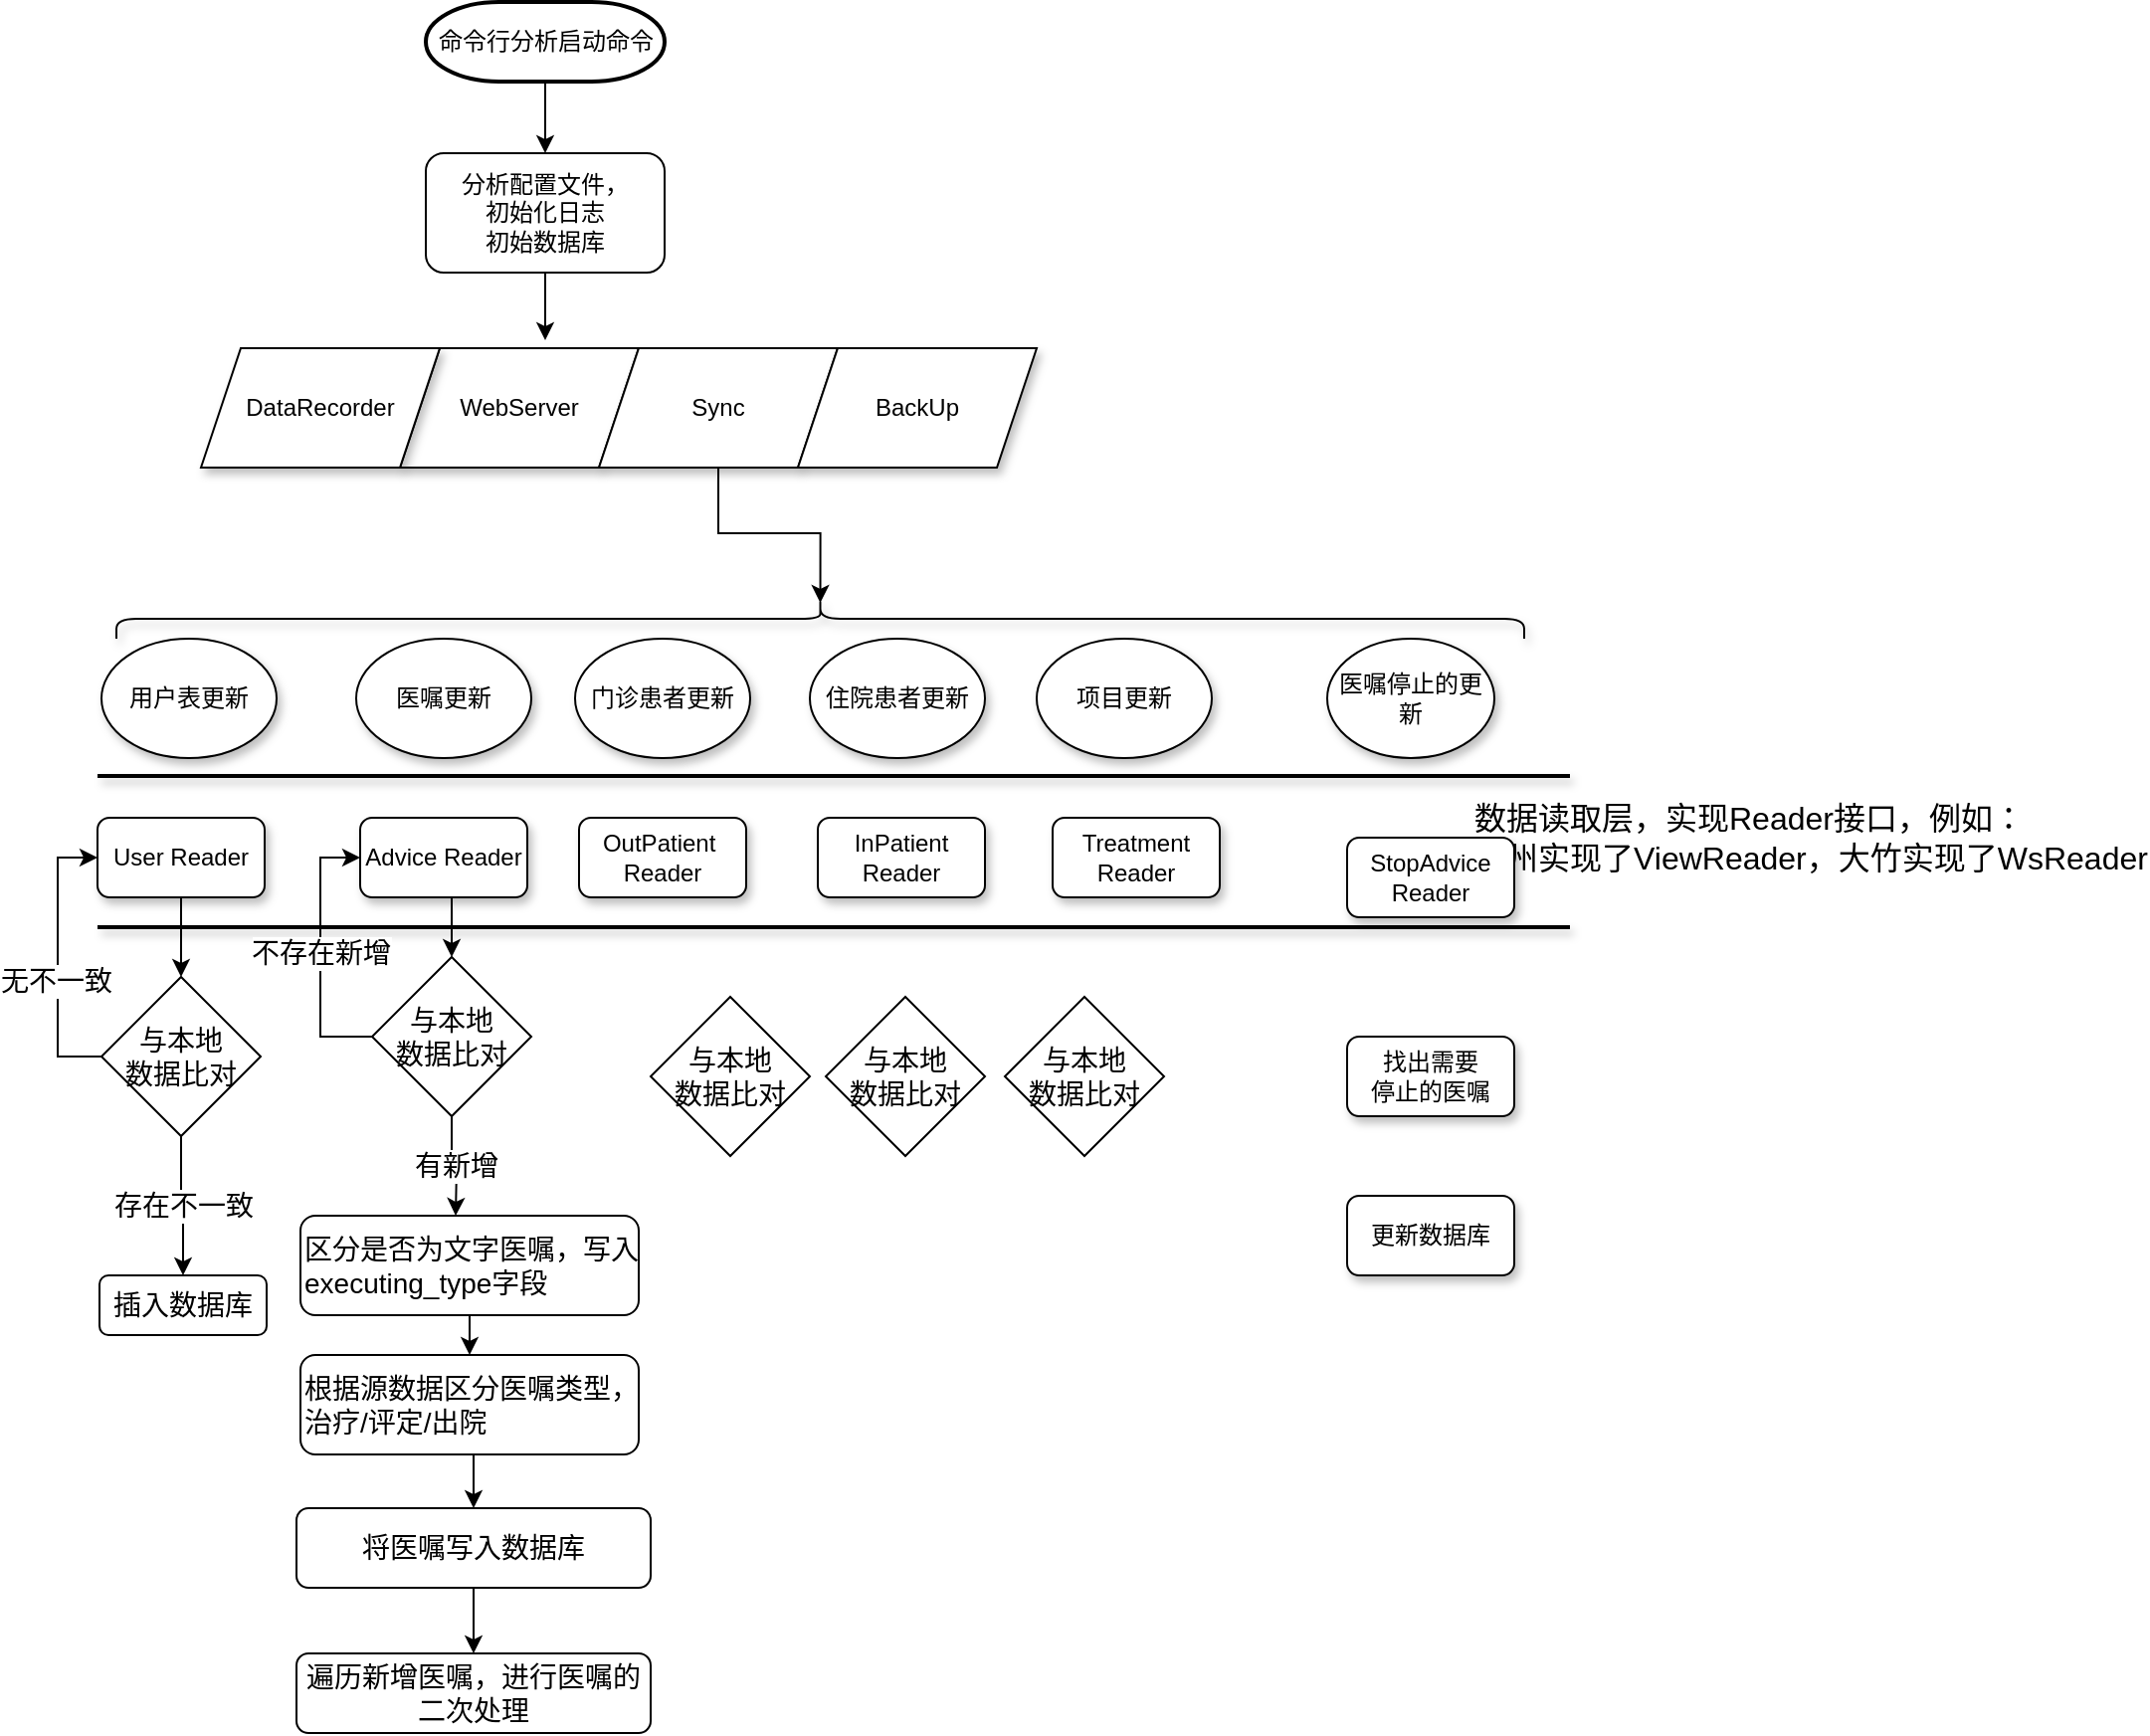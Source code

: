 <mxfile version="14.2.7" type="github">
  <diagram id="6a731a19-8d31-9384-78a2-239565b7b9f0" name="Page-1">
    <mxGraphModel dx="2062" dy="762" grid="1" gridSize="10" guides="1" tooltips="1" connect="1" arrows="1" fold="1" page="1" pageScale="1" pageWidth="1169" pageHeight="827" background="#ffffff" math="0" shadow="0">
      <root>
        <mxCell id="0" />
        <mxCell id="1" parent="0" />
        <mxCell id="AJ3HKmLrgSViQPSU0R3i-60" style="edgeStyle=orthogonalEdgeStyle;rounded=0;orthogonalLoop=1;jettySize=auto;html=1;exitX=0.5;exitY=1;exitDx=0;exitDy=0;exitPerimeter=0;entryX=0.5;entryY=0;entryDx=0;entryDy=0;" edge="1" parent="1" source="2" target="AJ3HKmLrgSViQPSU0R3i-58">
          <mxGeometry relative="1" as="geometry">
            <Array as="points">
              <mxPoint x="405" y="90" />
            </Array>
          </mxGeometry>
        </mxCell>
        <mxCell id="2" value="命令行分析启动命令" style="shape=mxgraph.flowchart.terminator;strokeWidth=2;gradientColor=none;gradientDirection=north;fontStyle=0;html=1;" parent="1" vertex="1">
          <mxGeometry x="345" y="30" width="120" height="40" as="geometry" />
        </mxCell>
        <mxCell id="AJ3HKmLrgSViQPSU0R3i-57" value="WebServer" style="shape=parallelogram;perimeter=parallelogramPerimeter;whiteSpace=wrap;html=1;fixedSize=1;shadow=1;" vertex="1" parent="1">
          <mxGeometry x="332" y="204" width="120" height="60" as="geometry" />
        </mxCell>
        <mxCell id="AJ3HKmLrgSViQPSU0R3i-80" style="edgeStyle=orthogonalEdgeStyle;rounded=0;orthogonalLoop=1;jettySize=auto;html=1;exitX=0.5;exitY=1;exitDx=0;exitDy=0;" edge="1" parent="1" source="AJ3HKmLrgSViQPSU0R3i-58">
          <mxGeometry relative="1" as="geometry">
            <mxPoint x="405" y="200" as="targetPoint" />
          </mxGeometry>
        </mxCell>
        <mxCell id="AJ3HKmLrgSViQPSU0R3i-58" value="分析配置文件，&lt;br&gt;初始化日志&lt;br&gt;初始数据库" style="rounded=1;whiteSpace=wrap;html=1;" vertex="1" parent="1">
          <mxGeometry x="345" y="106" width="120" height="60" as="geometry" />
        </mxCell>
        <mxCell id="AJ3HKmLrgSViQPSU0R3i-85" style="edgeStyle=orthogonalEdgeStyle;rounded=0;orthogonalLoop=1;jettySize=auto;html=1;exitX=0.5;exitY=1;exitDx=0;exitDy=0;entryX=0.1;entryY=0.5;entryDx=0;entryDy=0;entryPerimeter=0;" edge="1" parent="1" source="AJ3HKmLrgSViQPSU0R3i-61" target="AJ3HKmLrgSViQPSU0R3i-84">
          <mxGeometry relative="1" as="geometry" />
        </mxCell>
        <mxCell id="AJ3HKmLrgSViQPSU0R3i-61" value="Sync" style="shape=parallelogram;perimeter=parallelogramPerimeter;whiteSpace=wrap;html=1;fixedSize=1;shadow=1;" vertex="1" parent="1">
          <mxGeometry x="432" y="204" width="120" height="60" as="geometry" />
        </mxCell>
        <mxCell id="AJ3HKmLrgSViQPSU0R3i-62" value="DataRecorder" style="shape=parallelogram;perimeter=parallelogramPerimeter;whiteSpace=wrap;html=1;fixedSize=1;shadow=1;" vertex="1" parent="1">
          <mxGeometry x="232" y="204" width="120" height="60" as="geometry" />
        </mxCell>
        <mxCell id="AJ3HKmLrgSViQPSU0R3i-63" value="BackUp" style="shape=parallelogram;perimeter=parallelogramPerimeter;whiteSpace=wrap;html=1;fixedSize=1;shadow=1;" vertex="1" parent="1">
          <mxGeometry x="532" y="204" width="120" height="60" as="geometry" />
        </mxCell>
        <mxCell id="AJ3HKmLrgSViQPSU0R3i-83" value="用户表更新" style="ellipse;whiteSpace=wrap;html=1;shadow=1;" vertex="1" parent="1">
          <mxGeometry x="182" y="350" width="88" height="60" as="geometry" />
        </mxCell>
        <mxCell id="AJ3HKmLrgSViQPSU0R3i-84" value="" style="shape=curlyBracket;whiteSpace=wrap;html=1;rounded=1;shadow=1;rotation=90;" vertex="1" parent="1">
          <mxGeometry x="533.25" y="-13.75" width="20" height="707.5" as="geometry" />
        </mxCell>
        <mxCell id="AJ3HKmLrgSViQPSU0R3i-87" value="医嘱更新" style="ellipse;whiteSpace=wrap;html=1;shadow=1;" vertex="1" parent="1">
          <mxGeometry x="310" y="350" width="88" height="60" as="geometry" />
        </mxCell>
        <mxCell id="AJ3HKmLrgSViQPSU0R3i-88" value="门诊患者更新" style="ellipse;whiteSpace=wrap;html=1;shadow=1;" vertex="1" parent="1">
          <mxGeometry x="420" y="350" width="88" height="60" as="geometry" />
        </mxCell>
        <mxCell id="AJ3HKmLrgSViQPSU0R3i-89" value="住院患者更新" style="ellipse;whiteSpace=wrap;html=1;shadow=1;" vertex="1" parent="1">
          <mxGeometry x="538" y="350" width="88" height="60" as="geometry" />
        </mxCell>
        <mxCell id="AJ3HKmLrgSViQPSU0R3i-90" value="项目更新" style="ellipse;whiteSpace=wrap;html=1;shadow=1;" vertex="1" parent="1">
          <mxGeometry x="652" y="350" width="88" height="60" as="geometry" />
        </mxCell>
        <mxCell id="AJ3HKmLrgSViQPSU0R3i-92" value="医嘱停止的更新" style="ellipse;whiteSpace=wrap;html=1;shadow=1;" vertex="1" parent="1">
          <mxGeometry x="798" y="350" width="84" height="60" as="geometry" />
        </mxCell>
        <mxCell id="AJ3HKmLrgSViQPSU0R3i-104" style="edgeStyle=orthogonalEdgeStyle;rounded=0;orthogonalLoop=1;jettySize=auto;html=1;entryX=0.5;entryY=0;entryDx=0;entryDy=0;fontSize=16;" edge="1" parent="1" source="AJ3HKmLrgSViQPSU0R3i-94" target="AJ3HKmLrgSViQPSU0R3i-103">
          <mxGeometry relative="1" as="geometry" />
        </mxCell>
        <mxCell id="AJ3HKmLrgSViQPSU0R3i-94" value="User Reader" style="rounded=1;whiteSpace=wrap;html=1;shadow=1;" vertex="1" parent="1">
          <mxGeometry x="180" y="440" width="84" height="40" as="geometry" />
        </mxCell>
        <mxCell id="AJ3HKmLrgSViQPSU0R3i-122" style="edgeStyle=orthogonalEdgeStyle;rounded=0;orthogonalLoop=1;jettySize=auto;html=1;exitX=0.5;exitY=1;exitDx=0;exitDy=0;entryX=0.5;entryY=0;entryDx=0;entryDy=0;fontSize=14;" edge="1" parent="1" source="AJ3HKmLrgSViQPSU0R3i-95" target="AJ3HKmLrgSViQPSU0R3i-112">
          <mxGeometry relative="1" as="geometry" />
        </mxCell>
        <mxCell id="AJ3HKmLrgSViQPSU0R3i-95" value="Advice Reader" style="rounded=1;whiteSpace=wrap;html=1;shadow=1;" vertex="1" parent="1">
          <mxGeometry x="312" y="440" width="84" height="40" as="geometry" />
        </mxCell>
        <mxCell id="AJ3HKmLrgSViQPSU0R3i-96" value="OutPatient&amp;nbsp;&lt;br&gt;Reader" style="rounded=1;whiteSpace=wrap;html=1;shadow=1;" vertex="1" parent="1">
          <mxGeometry x="422" y="440" width="84" height="40" as="geometry" />
        </mxCell>
        <mxCell id="AJ3HKmLrgSViQPSU0R3i-97" value="InPatient&lt;br&gt;Reader" style="rounded=1;whiteSpace=wrap;html=1;shadow=1;" vertex="1" parent="1">
          <mxGeometry x="542" y="440" width="84" height="40" as="geometry" />
        </mxCell>
        <mxCell id="AJ3HKmLrgSViQPSU0R3i-98" value="Treatment&lt;br&gt;Reader" style="rounded=1;whiteSpace=wrap;html=1;shadow=1;" vertex="1" parent="1">
          <mxGeometry x="660" y="440" width="84" height="40" as="geometry" />
        </mxCell>
        <mxCell id="AJ3HKmLrgSViQPSU0R3i-99" value="找出需要&lt;br&gt;停止的医嘱" style="rounded=1;whiteSpace=wrap;html=1;shadow=1;" vertex="1" parent="1">
          <mxGeometry x="808" y="550" width="84" height="40" as="geometry" />
        </mxCell>
        <mxCell id="AJ3HKmLrgSViQPSU0R3i-100" value="" style="line;strokeWidth=2;html=1;shadow=1;" vertex="1" parent="1">
          <mxGeometry x="180" y="490" width="740" height="10" as="geometry" />
        </mxCell>
        <mxCell id="AJ3HKmLrgSViQPSU0R3i-101" value="" style="line;strokeWidth=2;html=1;shadow=1;" vertex="1" parent="1">
          <mxGeometry x="180" y="414" width="740" height="10" as="geometry" />
        </mxCell>
        <mxCell id="AJ3HKmLrgSViQPSU0R3i-102" value="&lt;span style=&quot;font-weight: normal ; font-size: 16px&quot;&gt;数据读取层，实现Reader接口，例如：&lt;br&gt;开州实现了ViewReader，大竹实现了WsReader&lt;/span&gt;" style="text;strokeColor=none;fillColor=none;html=1;fontSize=16;fontStyle=1;verticalAlign=middle;align=left;shadow=0;" vertex="1" parent="1">
          <mxGeometry x="870" y="430" width="320" height="40" as="geometry" />
        </mxCell>
        <mxCell id="AJ3HKmLrgSViQPSU0R3i-106" style="edgeStyle=orthogonalEdgeStyle;rounded=0;orthogonalLoop=1;jettySize=auto;html=1;exitX=0;exitY=0.5;exitDx=0;exitDy=0;entryX=0;entryY=0.5;entryDx=0;entryDy=0;fontSize=14;" edge="1" parent="1" source="AJ3HKmLrgSViQPSU0R3i-103" target="AJ3HKmLrgSViQPSU0R3i-94">
          <mxGeometry relative="1" as="geometry" />
        </mxCell>
        <mxCell id="AJ3HKmLrgSViQPSU0R3i-107" value="无不一致" style="edgeLabel;html=1;align=center;verticalAlign=middle;resizable=0;points=[];fontSize=14;" vertex="1" connectable="0" parent="AJ3HKmLrgSViQPSU0R3i-106">
          <mxGeometry x="-0.158" y="1" relative="1" as="geometry">
            <mxPoint as="offset" />
          </mxGeometry>
        </mxCell>
        <mxCell id="AJ3HKmLrgSViQPSU0R3i-111" value="存在不一致" style="edgeStyle=orthogonalEdgeStyle;rounded=0;orthogonalLoop=1;jettySize=auto;html=1;exitX=0.5;exitY=1;exitDx=0;exitDy=0;entryX=0.5;entryY=0;entryDx=0;entryDy=0;fontSize=14;" edge="1" parent="1" source="AJ3HKmLrgSViQPSU0R3i-103" target="AJ3HKmLrgSViQPSU0R3i-109">
          <mxGeometry relative="1" as="geometry" />
        </mxCell>
        <mxCell id="AJ3HKmLrgSViQPSU0R3i-103" value="与本地&lt;br&gt;数据比对" style="rhombus;whiteSpace=wrap;html=1;shadow=0;fontSize=14;align=center;" vertex="1" parent="1">
          <mxGeometry x="182" y="520" width="80" height="80" as="geometry" />
        </mxCell>
        <mxCell id="AJ3HKmLrgSViQPSU0R3i-109" value="插入数据库" style="rounded=1;whiteSpace=wrap;html=1;shadow=0;fontSize=14;align=center;" vertex="1" parent="1">
          <mxGeometry x="181" y="670" width="84" height="30" as="geometry" />
        </mxCell>
        <mxCell id="AJ3HKmLrgSViQPSU0R3i-123" value="不存在新增" style="edgeStyle=orthogonalEdgeStyle;rounded=0;orthogonalLoop=1;jettySize=auto;html=1;exitX=0;exitY=0.5;exitDx=0;exitDy=0;entryX=0;entryY=0.5;entryDx=0;entryDy=0;fontSize=14;" edge="1" parent="1" source="AJ3HKmLrgSViQPSU0R3i-112" target="AJ3HKmLrgSViQPSU0R3i-95">
          <mxGeometry relative="1" as="geometry" />
        </mxCell>
        <mxCell id="AJ3HKmLrgSViQPSU0R3i-125" value="有新增" style="edgeStyle=orthogonalEdgeStyle;rounded=0;orthogonalLoop=1;jettySize=auto;html=1;exitX=0.5;exitY=1;exitDx=0;exitDy=0;fontSize=14;" edge="1" parent="1" source="AJ3HKmLrgSViQPSU0R3i-112">
          <mxGeometry relative="1" as="geometry">
            <mxPoint x="360" y="640" as="targetPoint" />
          </mxGeometry>
        </mxCell>
        <mxCell id="AJ3HKmLrgSViQPSU0R3i-112" value="与本地&lt;br&gt;数据比对" style="rhombus;whiteSpace=wrap;html=1;shadow=0;fontSize=14;align=center;" vertex="1" parent="1">
          <mxGeometry x="318" y="510" width="80" height="80" as="geometry" />
        </mxCell>
        <mxCell id="AJ3HKmLrgSViQPSU0R3i-113" value="与本地&lt;br&gt;数据比对" style="rhombus;whiteSpace=wrap;html=1;shadow=0;fontSize=14;align=center;" vertex="1" parent="1">
          <mxGeometry x="458" y="530" width="80" height="80" as="geometry" />
        </mxCell>
        <mxCell id="AJ3HKmLrgSViQPSU0R3i-114" value="与本地&lt;br&gt;数据比对" style="rhombus;whiteSpace=wrap;html=1;shadow=0;fontSize=14;align=center;" vertex="1" parent="1">
          <mxGeometry x="546" y="530" width="80" height="80" as="geometry" />
        </mxCell>
        <mxCell id="AJ3HKmLrgSViQPSU0R3i-115" value="与本地&lt;br&gt;数据比对" style="rhombus;whiteSpace=wrap;html=1;shadow=0;fontSize=14;align=center;" vertex="1" parent="1">
          <mxGeometry x="636" y="530" width="80" height="80" as="geometry" />
        </mxCell>
        <mxCell id="AJ3HKmLrgSViQPSU0R3i-119" value="StopAdvice&lt;br&gt;Reader" style="rounded=1;whiteSpace=wrap;html=1;shadow=1;" vertex="1" parent="1">
          <mxGeometry x="808" y="450" width="84" height="40" as="geometry" />
        </mxCell>
        <mxCell id="AJ3HKmLrgSViQPSU0R3i-121" value="更新数据库" style="rounded=1;whiteSpace=wrap;html=1;shadow=1;" vertex="1" parent="1">
          <mxGeometry x="808" y="630" width="84" height="40" as="geometry" />
        </mxCell>
        <mxCell id="AJ3HKmLrgSViQPSU0R3i-129" style="edgeStyle=orthogonalEdgeStyle;rounded=0;orthogonalLoop=1;jettySize=auto;html=1;exitX=0.5;exitY=1;exitDx=0;exitDy=0;entryX=0.5;entryY=0;entryDx=0;entryDy=0;fontSize=14;" edge="1" parent="1" source="AJ3HKmLrgSViQPSU0R3i-127" target="AJ3HKmLrgSViQPSU0R3i-128">
          <mxGeometry relative="1" as="geometry" />
        </mxCell>
        <mxCell id="AJ3HKmLrgSViQPSU0R3i-127" value="区分是否为文字医嘱，写入executing_type字段" style="rounded=1;whiteSpace=wrap;html=1;shadow=0;fontSize=14;align=left;" vertex="1" parent="1">
          <mxGeometry x="282" y="640" width="170" height="50" as="geometry" />
        </mxCell>
        <mxCell id="AJ3HKmLrgSViQPSU0R3i-131" style="edgeStyle=orthogonalEdgeStyle;rounded=0;orthogonalLoop=1;jettySize=auto;html=1;exitX=0.5;exitY=1;exitDx=0;exitDy=0;entryX=0.5;entryY=0;entryDx=0;entryDy=0;fontSize=14;" edge="1" parent="1" source="AJ3HKmLrgSViQPSU0R3i-128" target="AJ3HKmLrgSViQPSU0R3i-130">
          <mxGeometry relative="1" as="geometry" />
        </mxCell>
        <mxCell id="AJ3HKmLrgSViQPSU0R3i-128" value="根据源数据区分医嘱类型，治疗/评定/出院" style="rounded=1;whiteSpace=wrap;html=1;shadow=0;fontSize=14;align=left;" vertex="1" parent="1">
          <mxGeometry x="282" y="710" width="170" height="50" as="geometry" />
        </mxCell>
        <mxCell id="AJ3HKmLrgSViQPSU0R3i-133" style="edgeStyle=orthogonalEdgeStyle;rounded=0;orthogonalLoop=1;jettySize=auto;html=1;exitX=0.5;exitY=1;exitDx=0;exitDy=0;entryX=0.5;entryY=0;entryDx=0;entryDy=0;fontSize=14;" edge="1" parent="1" source="AJ3HKmLrgSViQPSU0R3i-130" target="AJ3HKmLrgSViQPSU0R3i-132">
          <mxGeometry relative="1" as="geometry" />
        </mxCell>
        <mxCell id="AJ3HKmLrgSViQPSU0R3i-130" value="将医嘱写入数据库" style="rounded=1;whiteSpace=wrap;html=1;shadow=0;fontSize=14;align=center;" vertex="1" parent="1">
          <mxGeometry x="280" y="787" width="178" height="40" as="geometry" />
        </mxCell>
        <mxCell id="AJ3HKmLrgSViQPSU0R3i-132" value="遍历新增医嘱，进行医嘱的&lt;br&gt;二次处理" style="rounded=1;whiteSpace=wrap;html=1;shadow=0;fontSize=14;align=center;" vertex="1" parent="1">
          <mxGeometry x="280" y="860" width="178" height="40" as="geometry" />
        </mxCell>
      </root>
    </mxGraphModel>
  </diagram>
</mxfile>
